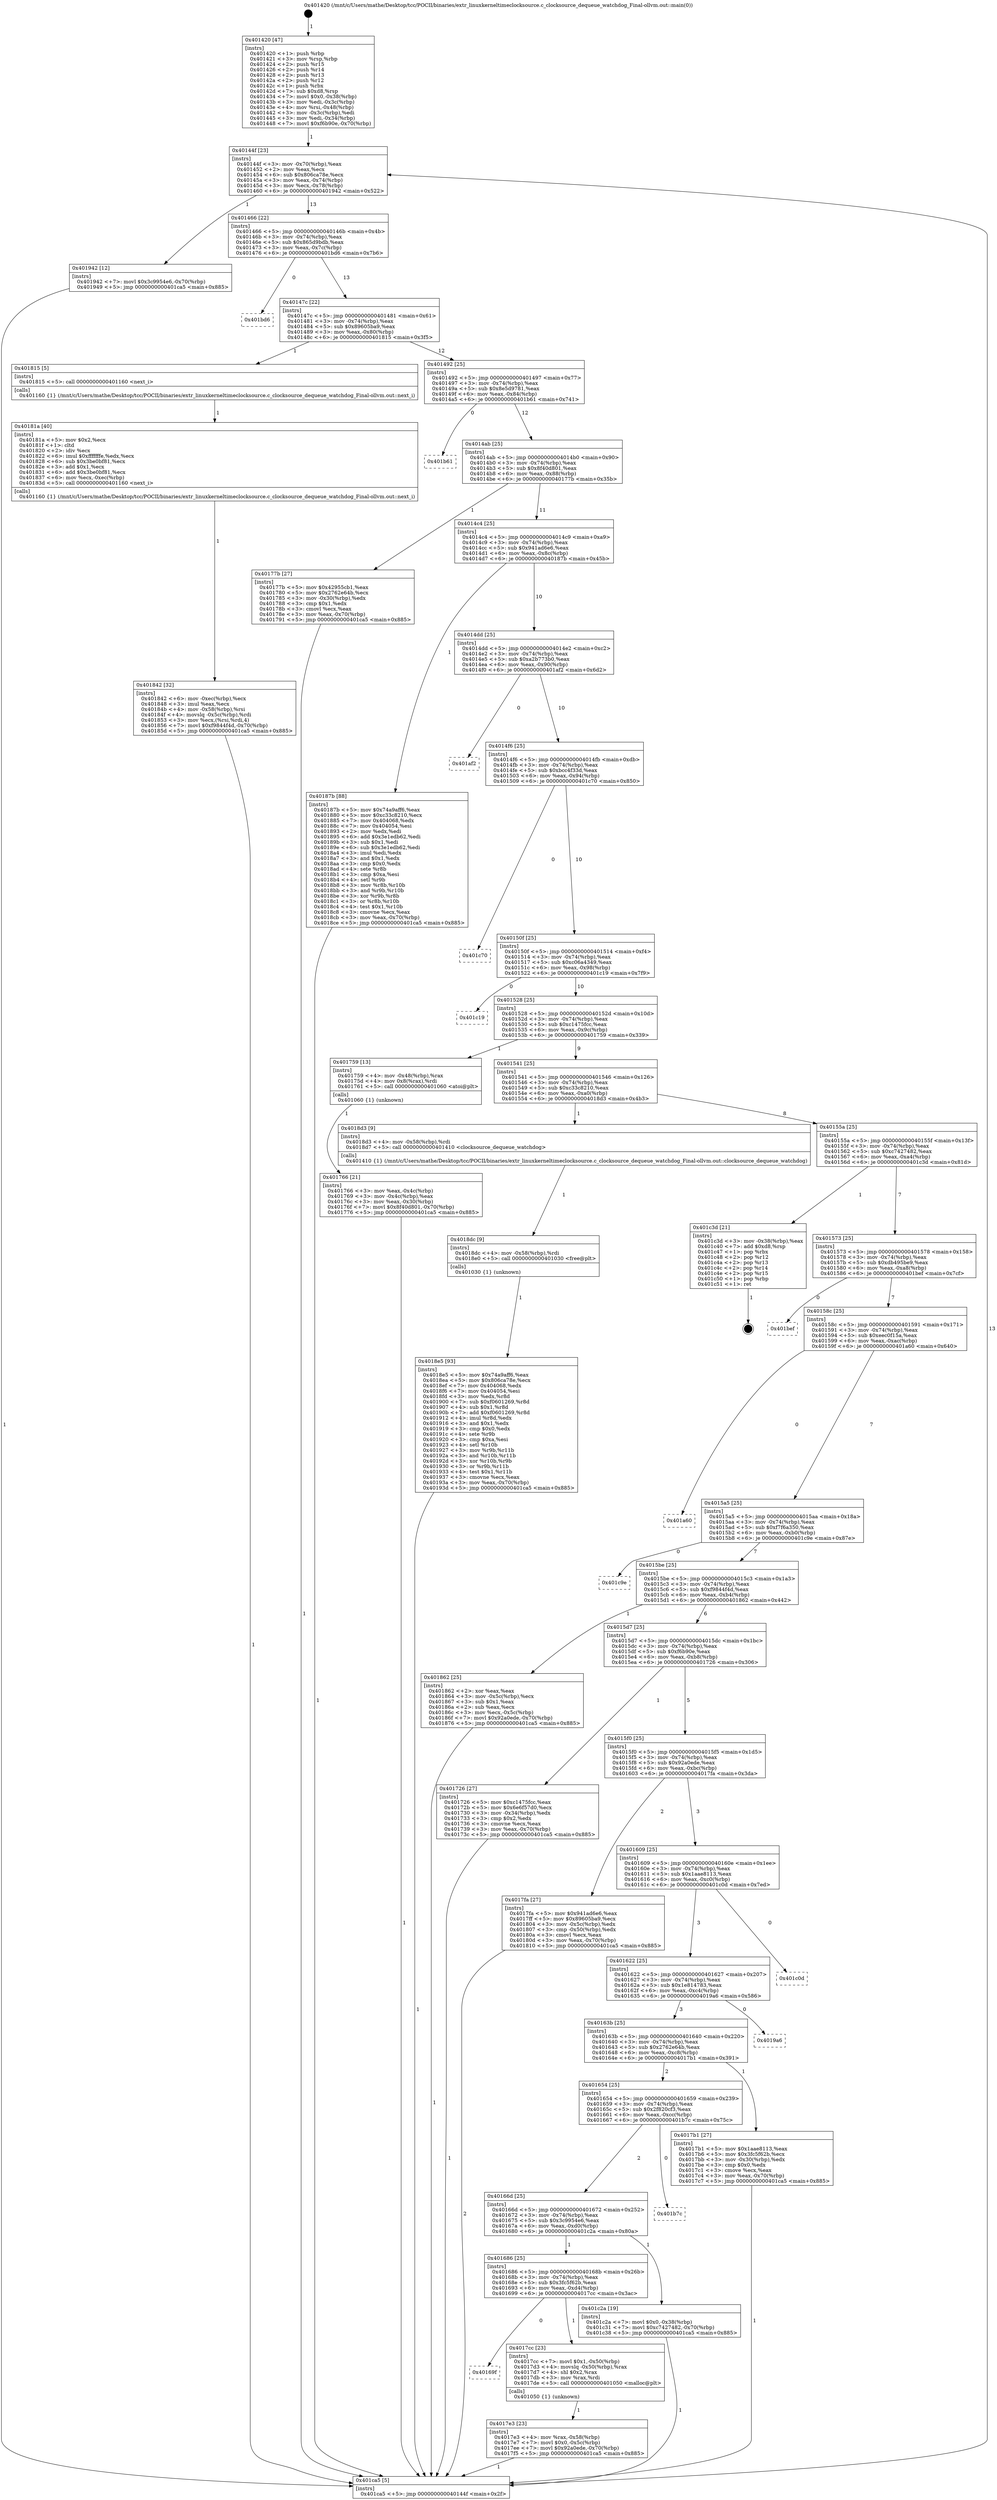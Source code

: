 digraph "0x401420" {
  label = "0x401420 (/mnt/c/Users/mathe/Desktop/tcc/POCII/binaries/extr_linuxkerneltimeclocksource.c_clocksource_dequeue_watchdog_Final-ollvm.out::main(0))"
  labelloc = "t"
  node[shape=record]

  Entry [label="",width=0.3,height=0.3,shape=circle,fillcolor=black,style=filled]
  "0x40144f" [label="{
     0x40144f [23]\l
     | [instrs]\l
     &nbsp;&nbsp;0x40144f \<+3\>: mov -0x70(%rbp),%eax\l
     &nbsp;&nbsp;0x401452 \<+2\>: mov %eax,%ecx\l
     &nbsp;&nbsp;0x401454 \<+6\>: sub $0x806ca78e,%ecx\l
     &nbsp;&nbsp;0x40145a \<+3\>: mov %eax,-0x74(%rbp)\l
     &nbsp;&nbsp;0x40145d \<+3\>: mov %ecx,-0x78(%rbp)\l
     &nbsp;&nbsp;0x401460 \<+6\>: je 0000000000401942 \<main+0x522\>\l
  }"]
  "0x401942" [label="{
     0x401942 [12]\l
     | [instrs]\l
     &nbsp;&nbsp;0x401942 \<+7\>: movl $0x3c9954e6,-0x70(%rbp)\l
     &nbsp;&nbsp;0x401949 \<+5\>: jmp 0000000000401ca5 \<main+0x885\>\l
  }"]
  "0x401466" [label="{
     0x401466 [22]\l
     | [instrs]\l
     &nbsp;&nbsp;0x401466 \<+5\>: jmp 000000000040146b \<main+0x4b\>\l
     &nbsp;&nbsp;0x40146b \<+3\>: mov -0x74(%rbp),%eax\l
     &nbsp;&nbsp;0x40146e \<+5\>: sub $0x865d9bdb,%eax\l
     &nbsp;&nbsp;0x401473 \<+3\>: mov %eax,-0x7c(%rbp)\l
     &nbsp;&nbsp;0x401476 \<+6\>: je 0000000000401bd6 \<main+0x7b6\>\l
  }"]
  Exit [label="",width=0.3,height=0.3,shape=circle,fillcolor=black,style=filled,peripheries=2]
  "0x401bd6" [label="{
     0x401bd6\l
  }", style=dashed]
  "0x40147c" [label="{
     0x40147c [22]\l
     | [instrs]\l
     &nbsp;&nbsp;0x40147c \<+5\>: jmp 0000000000401481 \<main+0x61\>\l
     &nbsp;&nbsp;0x401481 \<+3\>: mov -0x74(%rbp),%eax\l
     &nbsp;&nbsp;0x401484 \<+5\>: sub $0x89605ba9,%eax\l
     &nbsp;&nbsp;0x401489 \<+3\>: mov %eax,-0x80(%rbp)\l
     &nbsp;&nbsp;0x40148c \<+6\>: je 0000000000401815 \<main+0x3f5\>\l
  }"]
  "0x4018e5" [label="{
     0x4018e5 [93]\l
     | [instrs]\l
     &nbsp;&nbsp;0x4018e5 \<+5\>: mov $0x74a9aff6,%eax\l
     &nbsp;&nbsp;0x4018ea \<+5\>: mov $0x806ca78e,%ecx\l
     &nbsp;&nbsp;0x4018ef \<+7\>: mov 0x404068,%edx\l
     &nbsp;&nbsp;0x4018f6 \<+7\>: mov 0x404054,%esi\l
     &nbsp;&nbsp;0x4018fd \<+3\>: mov %edx,%r8d\l
     &nbsp;&nbsp;0x401900 \<+7\>: sub $0xf0601269,%r8d\l
     &nbsp;&nbsp;0x401907 \<+4\>: sub $0x1,%r8d\l
     &nbsp;&nbsp;0x40190b \<+7\>: add $0xf0601269,%r8d\l
     &nbsp;&nbsp;0x401912 \<+4\>: imul %r8d,%edx\l
     &nbsp;&nbsp;0x401916 \<+3\>: and $0x1,%edx\l
     &nbsp;&nbsp;0x401919 \<+3\>: cmp $0x0,%edx\l
     &nbsp;&nbsp;0x40191c \<+4\>: sete %r9b\l
     &nbsp;&nbsp;0x401920 \<+3\>: cmp $0xa,%esi\l
     &nbsp;&nbsp;0x401923 \<+4\>: setl %r10b\l
     &nbsp;&nbsp;0x401927 \<+3\>: mov %r9b,%r11b\l
     &nbsp;&nbsp;0x40192a \<+3\>: and %r10b,%r11b\l
     &nbsp;&nbsp;0x40192d \<+3\>: xor %r10b,%r9b\l
     &nbsp;&nbsp;0x401930 \<+3\>: or %r9b,%r11b\l
     &nbsp;&nbsp;0x401933 \<+4\>: test $0x1,%r11b\l
     &nbsp;&nbsp;0x401937 \<+3\>: cmovne %ecx,%eax\l
     &nbsp;&nbsp;0x40193a \<+3\>: mov %eax,-0x70(%rbp)\l
     &nbsp;&nbsp;0x40193d \<+5\>: jmp 0000000000401ca5 \<main+0x885\>\l
  }"]
  "0x401815" [label="{
     0x401815 [5]\l
     | [instrs]\l
     &nbsp;&nbsp;0x401815 \<+5\>: call 0000000000401160 \<next_i\>\l
     | [calls]\l
     &nbsp;&nbsp;0x401160 \{1\} (/mnt/c/Users/mathe/Desktop/tcc/POCII/binaries/extr_linuxkerneltimeclocksource.c_clocksource_dequeue_watchdog_Final-ollvm.out::next_i)\l
  }"]
  "0x401492" [label="{
     0x401492 [25]\l
     | [instrs]\l
     &nbsp;&nbsp;0x401492 \<+5\>: jmp 0000000000401497 \<main+0x77\>\l
     &nbsp;&nbsp;0x401497 \<+3\>: mov -0x74(%rbp),%eax\l
     &nbsp;&nbsp;0x40149a \<+5\>: sub $0x8e5d9781,%eax\l
     &nbsp;&nbsp;0x40149f \<+6\>: mov %eax,-0x84(%rbp)\l
     &nbsp;&nbsp;0x4014a5 \<+6\>: je 0000000000401b61 \<main+0x741\>\l
  }"]
  "0x4018dc" [label="{
     0x4018dc [9]\l
     | [instrs]\l
     &nbsp;&nbsp;0x4018dc \<+4\>: mov -0x58(%rbp),%rdi\l
     &nbsp;&nbsp;0x4018e0 \<+5\>: call 0000000000401030 \<free@plt\>\l
     | [calls]\l
     &nbsp;&nbsp;0x401030 \{1\} (unknown)\l
  }"]
  "0x401b61" [label="{
     0x401b61\l
  }", style=dashed]
  "0x4014ab" [label="{
     0x4014ab [25]\l
     | [instrs]\l
     &nbsp;&nbsp;0x4014ab \<+5\>: jmp 00000000004014b0 \<main+0x90\>\l
     &nbsp;&nbsp;0x4014b0 \<+3\>: mov -0x74(%rbp),%eax\l
     &nbsp;&nbsp;0x4014b3 \<+5\>: sub $0x8f40d801,%eax\l
     &nbsp;&nbsp;0x4014b8 \<+6\>: mov %eax,-0x88(%rbp)\l
     &nbsp;&nbsp;0x4014be \<+6\>: je 000000000040177b \<main+0x35b\>\l
  }"]
  "0x401842" [label="{
     0x401842 [32]\l
     | [instrs]\l
     &nbsp;&nbsp;0x401842 \<+6\>: mov -0xec(%rbp),%ecx\l
     &nbsp;&nbsp;0x401848 \<+3\>: imul %eax,%ecx\l
     &nbsp;&nbsp;0x40184b \<+4\>: mov -0x58(%rbp),%rsi\l
     &nbsp;&nbsp;0x40184f \<+4\>: movslq -0x5c(%rbp),%rdi\l
     &nbsp;&nbsp;0x401853 \<+3\>: mov %ecx,(%rsi,%rdi,4)\l
     &nbsp;&nbsp;0x401856 \<+7\>: movl $0xf9844f4d,-0x70(%rbp)\l
     &nbsp;&nbsp;0x40185d \<+5\>: jmp 0000000000401ca5 \<main+0x885\>\l
  }"]
  "0x40177b" [label="{
     0x40177b [27]\l
     | [instrs]\l
     &nbsp;&nbsp;0x40177b \<+5\>: mov $0x42955cb1,%eax\l
     &nbsp;&nbsp;0x401780 \<+5\>: mov $0x2762e64b,%ecx\l
     &nbsp;&nbsp;0x401785 \<+3\>: mov -0x30(%rbp),%edx\l
     &nbsp;&nbsp;0x401788 \<+3\>: cmp $0x1,%edx\l
     &nbsp;&nbsp;0x40178b \<+3\>: cmovl %ecx,%eax\l
     &nbsp;&nbsp;0x40178e \<+3\>: mov %eax,-0x70(%rbp)\l
     &nbsp;&nbsp;0x401791 \<+5\>: jmp 0000000000401ca5 \<main+0x885\>\l
  }"]
  "0x4014c4" [label="{
     0x4014c4 [25]\l
     | [instrs]\l
     &nbsp;&nbsp;0x4014c4 \<+5\>: jmp 00000000004014c9 \<main+0xa9\>\l
     &nbsp;&nbsp;0x4014c9 \<+3\>: mov -0x74(%rbp),%eax\l
     &nbsp;&nbsp;0x4014cc \<+5\>: sub $0x941ad6e6,%eax\l
     &nbsp;&nbsp;0x4014d1 \<+6\>: mov %eax,-0x8c(%rbp)\l
     &nbsp;&nbsp;0x4014d7 \<+6\>: je 000000000040187b \<main+0x45b\>\l
  }"]
  "0x40181a" [label="{
     0x40181a [40]\l
     | [instrs]\l
     &nbsp;&nbsp;0x40181a \<+5\>: mov $0x2,%ecx\l
     &nbsp;&nbsp;0x40181f \<+1\>: cltd\l
     &nbsp;&nbsp;0x401820 \<+2\>: idiv %ecx\l
     &nbsp;&nbsp;0x401822 \<+6\>: imul $0xfffffffe,%edx,%ecx\l
     &nbsp;&nbsp;0x401828 \<+6\>: sub $0x3be0bf81,%ecx\l
     &nbsp;&nbsp;0x40182e \<+3\>: add $0x1,%ecx\l
     &nbsp;&nbsp;0x401831 \<+6\>: add $0x3be0bf81,%ecx\l
     &nbsp;&nbsp;0x401837 \<+6\>: mov %ecx,-0xec(%rbp)\l
     &nbsp;&nbsp;0x40183d \<+5\>: call 0000000000401160 \<next_i\>\l
     | [calls]\l
     &nbsp;&nbsp;0x401160 \{1\} (/mnt/c/Users/mathe/Desktop/tcc/POCII/binaries/extr_linuxkerneltimeclocksource.c_clocksource_dequeue_watchdog_Final-ollvm.out::next_i)\l
  }"]
  "0x40187b" [label="{
     0x40187b [88]\l
     | [instrs]\l
     &nbsp;&nbsp;0x40187b \<+5\>: mov $0x74a9aff6,%eax\l
     &nbsp;&nbsp;0x401880 \<+5\>: mov $0xc33c8210,%ecx\l
     &nbsp;&nbsp;0x401885 \<+7\>: mov 0x404068,%edx\l
     &nbsp;&nbsp;0x40188c \<+7\>: mov 0x404054,%esi\l
     &nbsp;&nbsp;0x401893 \<+2\>: mov %edx,%edi\l
     &nbsp;&nbsp;0x401895 \<+6\>: add $0x3e1edb62,%edi\l
     &nbsp;&nbsp;0x40189b \<+3\>: sub $0x1,%edi\l
     &nbsp;&nbsp;0x40189e \<+6\>: sub $0x3e1edb62,%edi\l
     &nbsp;&nbsp;0x4018a4 \<+3\>: imul %edi,%edx\l
     &nbsp;&nbsp;0x4018a7 \<+3\>: and $0x1,%edx\l
     &nbsp;&nbsp;0x4018aa \<+3\>: cmp $0x0,%edx\l
     &nbsp;&nbsp;0x4018ad \<+4\>: sete %r8b\l
     &nbsp;&nbsp;0x4018b1 \<+3\>: cmp $0xa,%esi\l
     &nbsp;&nbsp;0x4018b4 \<+4\>: setl %r9b\l
     &nbsp;&nbsp;0x4018b8 \<+3\>: mov %r8b,%r10b\l
     &nbsp;&nbsp;0x4018bb \<+3\>: and %r9b,%r10b\l
     &nbsp;&nbsp;0x4018be \<+3\>: xor %r9b,%r8b\l
     &nbsp;&nbsp;0x4018c1 \<+3\>: or %r8b,%r10b\l
     &nbsp;&nbsp;0x4018c4 \<+4\>: test $0x1,%r10b\l
     &nbsp;&nbsp;0x4018c8 \<+3\>: cmovne %ecx,%eax\l
     &nbsp;&nbsp;0x4018cb \<+3\>: mov %eax,-0x70(%rbp)\l
     &nbsp;&nbsp;0x4018ce \<+5\>: jmp 0000000000401ca5 \<main+0x885\>\l
  }"]
  "0x4014dd" [label="{
     0x4014dd [25]\l
     | [instrs]\l
     &nbsp;&nbsp;0x4014dd \<+5\>: jmp 00000000004014e2 \<main+0xc2\>\l
     &nbsp;&nbsp;0x4014e2 \<+3\>: mov -0x74(%rbp),%eax\l
     &nbsp;&nbsp;0x4014e5 \<+5\>: sub $0xa2b773b0,%eax\l
     &nbsp;&nbsp;0x4014ea \<+6\>: mov %eax,-0x90(%rbp)\l
     &nbsp;&nbsp;0x4014f0 \<+6\>: je 0000000000401af2 \<main+0x6d2\>\l
  }"]
  "0x4017e3" [label="{
     0x4017e3 [23]\l
     | [instrs]\l
     &nbsp;&nbsp;0x4017e3 \<+4\>: mov %rax,-0x58(%rbp)\l
     &nbsp;&nbsp;0x4017e7 \<+7\>: movl $0x0,-0x5c(%rbp)\l
     &nbsp;&nbsp;0x4017ee \<+7\>: movl $0x92a0ede,-0x70(%rbp)\l
     &nbsp;&nbsp;0x4017f5 \<+5\>: jmp 0000000000401ca5 \<main+0x885\>\l
  }"]
  "0x401af2" [label="{
     0x401af2\l
  }", style=dashed]
  "0x4014f6" [label="{
     0x4014f6 [25]\l
     | [instrs]\l
     &nbsp;&nbsp;0x4014f6 \<+5\>: jmp 00000000004014fb \<main+0xdb\>\l
     &nbsp;&nbsp;0x4014fb \<+3\>: mov -0x74(%rbp),%eax\l
     &nbsp;&nbsp;0x4014fe \<+5\>: sub $0xbcc4f33d,%eax\l
     &nbsp;&nbsp;0x401503 \<+6\>: mov %eax,-0x94(%rbp)\l
     &nbsp;&nbsp;0x401509 \<+6\>: je 0000000000401c70 \<main+0x850\>\l
  }"]
  "0x40169f" [label="{
     0x40169f\l
  }", style=dashed]
  "0x401c70" [label="{
     0x401c70\l
  }", style=dashed]
  "0x40150f" [label="{
     0x40150f [25]\l
     | [instrs]\l
     &nbsp;&nbsp;0x40150f \<+5\>: jmp 0000000000401514 \<main+0xf4\>\l
     &nbsp;&nbsp;0x401514 \<+3\>: mov -0x74(%rbp),%eax\l
     &nbsp;&nbsp;0x401517 \<+5\>: sub $0xc06a4349,%eax\l
     &nbsp;&nbsp;0x40151c \<+6\>: mov %eax,-0x98(%rbp)\l
     &nbsp;&nbsp;0x401522 \<+6\>: je 0000000000401c19 \<main+0x7f9\>\l
  }"]
  "0x4017cc" [label="{
     0x4017cc [23]\l
     | [instrs]\l
     &nbsp;&nbsp;0x4017cc \<+7\>: movl $0x1,-0x50(%rbp)\l
     &nbsp;&nbsp;0x4017d3 \<+4\>: movslq -0x50(%rbp),%rax\l
     &nbsp;&nbsp;0x4017d7 \<+4\>: shl $0x2,%rax\l
     &nbsp;&nbsp;0x4017db \<+3\>: mov %rax,%rdi\l
     &nbsp;&nbsp;0x4017de \<+5\>: call 0000000000401050 \<malloc@plt\>\l
     | [calls]\l
     &nbsp;&nbsp;0x401050 \{1\} (unknown)\l
  }"]
  "0x401c19" [label="{
     0x401c19\l
  }", style=dashed]
  "0x401528" [label="{
     0x401528 [25]\l
     | [instrs]\l
     &nbsp;&nbsp;0x401528 \<+5\>: jmp 000000000040152d \<main+0x10d\>\l
     &nbsp;&nbsp;0x40152d \<+3\>: mov -0x74(%rbp),%eax\l
     &nbsp;&nbsp;0x401530 \<+5\>: sub $0xc1475fcc,%eax\l
     &nbsp;&nbsp;0x401535 \<+6\>: mov %eax,-0x9c(%rbp)\l
     &nbsp;&nbsp;0x40153b \<+6\>: je 0000000000401759 \<main+0x339\>\l
  }"]
  "0x401686" [label="{
     0x401686 [25]\l
     | [instrs]\l
     &nbsp;&nbsp;0x401686 \<+5\>: jmp 000000000040168b \<main+0x26b\>\l
     &nbsp;&nbsp;0x40168b \<+3\>: mov -0x74(%rbp),%eax\l
     &nbsp;&nbsp;0x40168e \<+5\>: sub $0x3fc5f62b,%eax\l
     &nbsp;&nbsp;0x401693 \<+6\>: mov %eax,-0xd4(%rbp)\l
     &nbsp;&nbsp;0x401699 \<+6\>: je 00000000004017cc \<main+0x3ac\>\l
  }"]
  "0x401759" [label="{
     0x401759 [13]\l
     | [instrs]\l
     &nbsp;&nbsp;0x401759 \<+4\>: mov -0x48(%rbp),%rax\l
     &nbsp;&nbsp;0x40175d \<+4\>: mov 0x8(%rax),%rdi\l
     &nbsp;&nbsp;0x401761 \<+5\>: call 0000000000401060 \<atoi@plt\>\l
     | [calls]\l
     &nbsp;&nbsp;0x401060 \{1\} (unknown)\l
  }"]
  "0x401541" [label="{
     0x401541 [25]\l
     | [instrs]\l
     &nbsp;&nbsp;0x401541 \<+5\>: jmp 0000000000401546 \<main+0x126\>\l
     &nbsp;&nbsp;0x401546 \<+3\>: mov -0x74(%rbp),%eax\l
     &nbsp;&nbsp;0x401549 \<+5\>: sub $0xc33c8210,%eax\l
     &nbsp;&nbsp;0x40154e \<+6\>: mov %eax,-0xa0(%rbp)\l
     &nbsp;&nbsp;0x401554 \<+6\>: je 00000000004018d3 \<main+0x4b3\>\l
  }"]
  "0x401c2a" [label="{
     0x401c2a [19]\l
     | [instrs]\l
     &nbsp;&nbsp;0x401c2a \<+7\>: movl $0x0,-0x38(%rbp)\l
     &nbsp;&nbsp;0x401c31 \<+7\>: movl $0xc7427482,-0x70(%rbp)\l
     &nbsp;&nbsp;0x401c38 \<+5\>: jmp 0000000000401ca5 \<main+0x885\>\l
  }"]
  "0x4018d3" [label="{
     0x4018d3 [9]\l
     | [instrs]\l
     &nbsp;&nbsp;0x4018d3 \<+4\>: mov -0x58(%rbp),%rdi\l
     &nbsp;&nbsp;0x4018d7 \<+5\>: call 0000000000401410 \<clocksource_dequeue_watchdog\>\l
     | [calls]\l
     &nbsp;&nbsp;0x401410 \{1\} (/mnt/c/Users/mathe/Desktop/tcc/POCII/binaries/extr_linuxkerneltimeclocksource.c_clocksource_dequeue_watchdog_Final-ollvm.out::clocksource_dequeue_watchdog)\l
  }"]
  "0x40155a" [label="{
     0x40155a [25]\l
     | [instrs]\l
     &nbsp;&nbsp;0x40155a \<+5\>: jmp 000000000040155f \<main+0x13f\>\l
     &nbsp;&nbsp;0x40155f \<+3\>: mov -0x74(%rbp),%eax\l
     &nbsp;&nbsp;0x401562 \<+5\>: sub $0xc7427482,%eax\l
     &nbsp;&nbsp;0x401567 \<+6\>: mov %eax,-0xa4(%rbp)\l
     &nbsp;&nbsp;0x40156d \<+6\>: je 0000000000401c3d \<main+0x81d\>\l
  }"]
  "0x40166d" [label="{
     0x40166d [25]\l
     | [instrs]\l
     &nbsp;&nbsp;0x40166d \<+5\>: jmp 0000000000401672 \<main+0x252\>\l
     &nbsp;&nbsp;0x401672 \<+3\>: mov -0x74(%rbp),%eax\l
     &nbsp;&nbsp;0x401675 \<+5\>: sub $0x3c9954e6,%eax\l
     &nbsp;&nbsp;0x40167a \<+6\>: mov %eax,-0xd0(%rbp)\l
     &nbsp;&nbsp;0x401680 \<+6\>: je 0000000000401c2a \<main+0x80a\>\l
  }"]
  "0x401c3d" [label="{
     0x401c3d [21]\l
     | [instrs]\l
     &nbsp;&nbsp;0x401c3d \<+3\>: mov -0x38(%rbp),%eax\l
     &nbsp;&nbsp;0x401c40 \<+7\>: add $0xd8,%rsp\l
     &nbsp;&nbsp;0x401c47 \<+1\>: pop %rbx\l
     &nbsp;&nbsp;0x401c48 \<+2\>: pop %r12\l
     &nbsp;&nbsp;0x401c4a \<+2\>: pop %r13\l
     &nbsp;&nbsp;0x401c4c \<+2\>: pop %r14\l
     &nbsp;&nbsp;0x401c4e \<+2\>: pop %r15\l
     &nbsp;&nbsp;0x401c50 \<+1\>: pop %rbp\l
     &nbsp;&nbsp;0x401c51 \<+1\>: ret\l
  }"]
  "0x401573" [label="{
     0x401573 [25]\l
     | [instrs]\l
     &nbsp;&nbsp;0x401573 \<+5\>: jmp 0000000000401578 \<main+0x158\>\l
     &nbsp;&nbsp;0x401578 \<+3\>: mov -0x74(%rbp),%eax\l
     &nbsp;&nbsp;0x40157b \<+5\>: sub $0xdb495be9,%eax\l
     &nbsp;&nbsp;0x401580 \<+6\>: mov %eax,-0xa8(%rbp)\l
     &nbsp;&nbsp;0x401586 \<+6\>: je 0000000000401bef \<main+0x7cf\>\l
  }"]
  "0x401b7c" [label="{
     0x401b7c\l
  }", style=dashed]
  "0x401bef" [label="{
     0x401bef\l
  }", style=dashed]
  "0x40158c" [label="{
     0x40158c [25]\l
     | [instrs]\l
     &nbsp;&nbsp;0x40158c \<+5\>: jmp 0000000000401591 \<main+0x171\>\l
     &nbsp;&nbsp;0x401591 \<+3\>: mov -0x74(%rbp),%eax\l
     &nbsp;&nbsp;0x401594 \<+5\>: sub $0xeec0f15a,%eax\l
     &nbsp;&nbsp;0x401599 \<+6\>: mov %eax,-0xac(%rbp)\l
     &nbsp;&nbsp;0x40159f \<+6\>: je 0000000000401a60 \<main+0x640\>\l
  }"]
  "0x401654" [label="{
     0x401654 [25]\l
     | [instrs]\l
     &nbsp;&nbsp;0x401654 \<+5\>: jmp 0000000000401659 \<main+0x239\>\l
     &nbsp;&nbsp;0x401659 \<+3\>: mov -0x74(%rbp),%eax\l
     &nbsp;&nbsp;0x40165c \<+5\>: sub $0x2f820cf3,%eax\l
     &nbsp;&nbsp;0x401661 \<+6\>: mov %eax,-0xcc(%rbp)\l
     &nbsp;&nbsp;0x401667 \<+6\>: je 0000000000401b7c \<main+0x75c\>\l
  }"]
  "0x401a60" [label="{
     0x401a60\l
  }", style=dashed]
  "0x4015a5" [label="{
     0x4015a5 [25]\l
     | [instrs]\l
     &nbsp;&nbsp;0x4015a5 \<+5\>: jmp 00000000004015aa \<main+0x18a\>\l
     &nbsp;&nbsp;0x4015aa \<+3\>: mov -0x74(%rbp),%eax\l
     &nbsp;&nbsp;0x4015ad \<+5\>: sub $0xf7f6a350,%eax\l
     &nbsp;&nbsp;0x4015b2 \<+6\>: mov %eax,-0xb0(%rbp)\l
     &nbsp;&nbsp;0x4015b8 \<+6\>: je 0000000000401c9e \<main+0x87e\>\l
  }"]
  "0x4017b1" [label="{
     0x4017b1 [27]\l
     | [instrs]\l
     &nbsp;&nbsp;0x4017b1 \<+5\>: mov $0x1aae8113,%eax\l
     &nbsp;&nbsp;0x4017b6 \<+5\>: mov $0x3fc5f62b,%ecx\l
     &nbsp;&nbsp;0x4017bb \<+3\>: mov -0x30(%rbp),%edx\l
     &nbsp;&nbsp;0x4017be \<+3\>: cmp $0x0,%edx\l
     &nbsp;&nbsp;0x4017c1 \<+3\>: cmove %ecx,%eax\l
     &nbsp;&nbsp;0x4017c4 \<+3\>: mov %eax,-0x70(%rbp)\l
     &nbsp;&nbsp;0x4017c7 \<+5\>: jmp 0000000000401ca5 \<main+0x885\>\l
  }"]
  "0x401c9e" [label="{
     0x401c9e\l
  }", style=dashed]
  "0x4015be" [label="{
     0x4015be [25]\l
     | [instrs]\l
     &nbsp;&nbsp;0x4015be \<+5\>: jmp 00000000004015c3 \<main+0x1a3\>\l
     &nbsp;&nbsp;0x4015c3 \<+3\>: mov -0x74(%rbp),%eax\l
     &nbsp;&nbsp;0x4015c6 \<+5\>: sub $0xf9844f4d,%eax\l
     &nbsp;&nbsp;0x4015cb \<+6\>: mov %eax,-0xb4(%rbp)\l
     &nbsp;&nbsp;0x4015d1 \<+6\>: je 0000000000401862 \<main+0x442\>\l
  }"]
  "0x40163b" [label="{
     0x40163b [25]\l
     | [instrs]\l
     &nbsp;&nbsp;0x40163b \<+5\>: jmp 0000000000401640 \<main+0x220\>\l
     &nbsp;&nbsp;0x401640 \<+3\>: mov -0x74(%rbp),%eax\l
     &nbsp;&nbsp;0x401643 \<+5\>: sub $0x2762e64b,%eax\l
     &nbsp;&nbsp;0x401648 \<+6\>: mov %eax,-0xc8(%rbp)\l
     &nbsp;&nbsp;0x40164e \<+6\>: je 00000000004017b1 \<main+0x391\>\l
  }"]
  "0x401862" [label="{
     0x401862 [25]\l
     | [instrs]\l
     &nbsp;&nbsp;0x401862 \<+2\>: xor %eax,%eax\l
     &nbsp;&nbsp;0x401864 \<+3\>: mov -0x5c(%rbp),%ecx\l
     &nbsp;&nbsp;0x401867 \<+3\>: sub $0x1,%eax\l
     &nbsp;&nbsp;0x40186a \<+2\>: sub %eax,%ecx\l
     &nbsp;&nbsp;0x40186c \<+3\>: mov %ecx,-0x5c(%rbp)\l
     &nbsp;&nbsp;0x40186f \<+7\>: movl $0x92a0ede,-0x70(%rbp)\l
     &nbsp;&nbsp;0x401876 \<+5\>: jmp 0000000000401ca5 \<main+0x885\>\l
  }"]
  "0x4015d7" [label="{
     0x4015d7 [25]\l
     | [instrs]\l
     &nbsp;&nbsp;0x4015d7 \<+5\>: jmp 00000000004015dc \<main+0x1bc\>\l
     &nbsp;&nbsp;0x4015dc \<+3\>: mov -0x74(%rbp),%eax\l
     &nbsp;&nbsp;0x4015df \<+5\>: sub $0xf6b90e,%eax\l
     &nbsp;&nbsp;0x4015e4 \<+6\>: mov %eax,-0xb8(%rbp)\l
     &nbsp;&nbsp;0x4015ea \<+6\>: je 0000000000401726 \<main+0x306\>\l
  }"]
  "0x4019a6" [label="{
     0x4019a6\l
  }", style=dashed]
  "0x401726" [label="{
     0x401726 [27]\l
     | [instrs]\l
     &nbsp;&nbsp;0x401726 \<+5\>: mov $0xc1475fcc,%eax\l
     &nbsp;&nbsp;0x40172b \<+5\>: mov $0x6e6f57d0,%ecx\l
     &nbsp;&nbsp;0x401730 \<+3\>: mov -0x34(%rbp),%edx\l
     &nbsp;&nbsp;0x401733 \<+3\>: cmp $0x2,%edx\l
     &nbsp;&nbsp;0x401736 \<+3\>: cmovne %ecx,%eax\l
     &nbsp;&nbsp;0x401739 \<+3\>: mov %eax,-0x70(%rbp)\l
     &nbsp;&nbsp;0x40173c \<+5\>: jmp 0000000000401ca5 \<main+0x885\>\l
  }"]
  "0x4015f0" [label="{
     0x4015f0 [25]\l
     | [instrs]\l
     &nbsp;&nbsp;0x4015f0 \<+5\>: jmp 00000000004015f5 \<main+0x1d5\>\l
     &nbsp;&nbsp;0x4015f5 \<+3\>: mov -0x74(%rbp),%eax\l
     &nbsp;&nbsp;0x4015f8 \<+5\>: sub $0x92a0ede,%eax\l
     &nbsp;&nbsp;0x4015fd \<+6\>: mov %eax,-0xbc(%rbp)\l
     &nbsp;&nbsp;0x401603 \<+6\>: je 00000000004017fa \<main+0x3da\>\l
  }"]
  "0x401ca5" [label="{
     0x401ca5 [5]\l
     | [instrs]\l
     &nbsp;&nbsp;0x401ca5 \<+5\>: jmp 000000000040144f \<main+0x2f\>\l
  }"]
  "0x401420" [label="{
     0x401420 [47]\l
     | [instrs]\l
     &nbsp;&nbsp;0x401420 \<+1\>: push %rbp\l
     &nbsp;&nbsp;0x401421 \<+3\>: mov %rsp,%rbp\l
     &nbsp;&nbsp;0x401424 \<+2\>: push %r15\l
     &nbsp;&nbsp;0x401426 \<+2\>: push %r14\l
     &nbsp;&nbsp;0x401428 \<+2\>: push %r13\l
     &nbsp;&nbsp;0x40142a \<+2\>: push %r12\l
     &nbsp;&nbsp;0x40142c \<+1\>: push %rbx\l
     &nbsp;&nbsp;0x40142d \<+7\>: sub $0xd8,%rsp\l
     &nbsp;&nbsp;0x401434 \<+7\>: movl $0x0,-0x38(%rbp)\l
     &nbsp;&nbsp;0x40143b \<+3\>: mov %edi,-0x3c(%rbp)\l
     &nbsp;&nbsp;0x40143e \<+4\>: mov %rsi,-0x48(%rbp)\l
     &nbsp;&nbsp;0x401442 \<+3\>: mov -0x3c(%rbp),%edi\l
     &nbsp;&nbsp;0x401445 \<+3\>: mov %edi,-0x34(%rbp)\l
     &nbsp;&nbsp;0x401448 \<+7\>: movl $0xf6b90e,-0x70(%rbp)\l
  }"]
  "0x401766" [label="{
     0x401766 [21]\l
     | [instrs]\l
     &nbsp;&nbsp;0x401766 \<+3\>: mov %eax,-0x4c(%rbp)\l
     &nbsp;&nbsp;0x401769 \<+3\>: mov -0x4c(%rbp),%eax\l
     &nbsp;&nbsp;0x40176c \<+3\>: mov %eax,-0x30(%rbp)\l
     &nbsp;&nbsp;0x40176f \<+7\>: movl $0x8f40d801,-0x70(%rbp)\l
     &nbsp;&nbsp;0x401776 \<+5\>: jmp 0000000000401ca5 \<main+0x885\>\l
  }"]
  "0x401622" [label="{
     0x401622 [25]\l
     | [instrs]\l
     &nbsp;&nbsp;0x401622 \<+5\>: jmp 0000000000401627 \<main+0x207\>\l
     &nbsp;&nbsp;0x401627 \<+3\>: mov -0x74(%rbp),%eax\l
     &nbsp;&nbsp;0x40162a \<+5\>: sub $0x1e814783,%eax\l
     &nbsp;&nbsp;0x40162f \<+6\>: mov %eax,-0xc4(%rbp)\l
     &nbsp;&nbsp;0x401635 \<+6\>: je 00000000004019a6 \<main+0x586\>\l
  }"]
  "0x4017fa" [label="{
     0x4017fa [27]\l
     | [instrs]\l
     &nbsp;&nbsp;0x4017fa \<+5\>: mov $0x941ad6e6,%eax\l
     &nbsp;&nbsp;0x4017ff \<+5\>: mov $0x89605ba9,%ecx\l
     &nbsp;&nbsp;0x401804 \<+3\>: mov -0x5c(%rbp),%edx\l
     &nbsp;&nbsp;0x401807 \<+3\>: cmp -0x50(%rbp),%edx\l
     &nbsp;&nbsp;0x40180a \<+3\>: cmovl %ecx,%eax\l
     &nbsp;&nbsp;0x40180d \<+3\>: mov %eax,-0x70(%rbp)\l
     &nbsp;&nbsp;0x401810 \<+5\>: jmp 0000000000401ca5 \<main+0x885\>\l
  }"]
  "0x401609" [label="{
     0x401609 [25]\l
     | [instrs]\l
     &nbsp;&nbsp;0x401609 \<+5\>: jmp 000000000040160e \<main+0x1ee\>\l
     &nbsp;&nbsp;0x40160e \<+3\>: mov -0x74(%rbp),%eax\l
     &nbsp;&nbsp;0x401611 \<+5\>: sub $0x1aae8113,%eax\l
     &nbsp;&nbsp;0x401616 \<+6\>: mov %eax,-0xc0(%rbp)\l
     &nbsp;&nbsp;0x40161c \<+6\>: je 0000000000401c0d \<main+0x7ed\>\l
  }"]
  "0x401c0d" [label="{
     0x401c0d\l
  }", style=dashed]
  Entry -> "0x401420" [label=" 1"]
  "0x40144f" -> "0x401942" [label=" 1"]
  "0x40144f" -> "0x401466" [label=" 13"]
  "0x401c3d" -> Exit [label=" 1"]
  "0x401466" -> "0x401bd6" [label=" 0"]
  "0x401466" -> "0x40147c" [label=" 13"]
  "0x401c2a" -> "0x401ca5" [label=" 1"]
  "0x40147c" -> "0x401815" [label=" 1"]
  "0x40147c" -> "0x401492" [label=" 12"]
  "0x401942" -> "0x401ca5" [label=" 1"]
  "0x401492" -> "0x401b61" [label=" 0"]
  "0x401492" -> "0x4014ab" [label=" 12"]
  "0x4018e5" -> "0x401ca5" [label=" 1"]
  "0x4014ab" -> "0x40177b" [label=" 1"]
  "0x4014ab" -> "0x4014c4" [label=" 11"]
  "0x4018dc" -> "0x4018e5" [label=" 1"]
  "0x4014c4" -> "0x40187b" [label=" 1"]
  "0x4014c4" -> "0x4014dd" [label=" 10"]
  "0x4018d3" -> "0x4018dc" [label=" 1"]
  "0x4014dd" -> "0x401af2" [label=" 0"]
  "0x4014dd" -> "0x4014f6" [label=" 10"]
  "0x40187b" -> "0x401ca5" [label=" 1"]
  "0x4014f6" -> "0x401c70" [label=" 0"]
  "0x4014f6" -> "0x40150f" [label=" 10"]
  "0x401862" -> "0x401ca5" [label=" 1"]
  "0x40150f" -> "0x401c19" [label=" 0"]
  "0x40150f" -> "0x401528" [label=" 10"]
  "0x401842" -> "0x401ca5" [label=" 1"]
  "0x401528" -> "0x401759" [label=" 1"]
  "0x401528" -> "0x401541" [label=" 9"]
  "0x401815" -> "0x40181a" [label=" 1"]
  "0x401541" -> "0x4018d3" [label=" 1"]
  "0x401541" -> "0x40155a" [label=" 8"]
  "0x4017fa" -> "0x401ca5" [label=" 2"]
  "0x40155a" -> "0x401c3d" [label=" 1"]
  "0x40155a" -> "0x401573" [label=" 7"]
  "0x4017cc" -> "0x4017e3" [label=" 1"]
  "0x401573" -> "0x401bef" [label=" 0"]
  "0x401573" -> "0x40158c" [label=" 7"]
  "0x401686" -> "0x40169f" [label=" 0"]
  "0x40158c" -> "0x401a60" [label=" 0"]
  "0x40158c" -> "0x4015a5" [label=" 7"]
  "0x40181a" -> "0x401842" [label=" 1"]
  "0x4015a5" -> "0x401c9e" [label=" 0"]
  "0x4015a5" -> "0x4015be" [label=" 7"]
  "0x40166d" -> "0x401686" [label=" 1"]
  "0x4015be" -> "0x401862" [label=" 1"]
  "0x4015be" -> "0x4015d7" [label=" 6"]
  "0x4017e3" -> "0x401ca5" [label=" 1"]
  "0x4015d7" -> "0x401726" [label=" 1"]
  "0x4015d7" -> "0x4015f0" [label=" 5"]
  "0x401726" -> "0x401ca5" [label=" 1"]
  "0x401420" -> "0x40144f" [label=" 1"]
  "0x401ca5" -> "0x40144f" [label=" 13"]
  "0x401759" -> "0x401766" [label=" 1"]
  "0x401766" -> "0x401ca5" [label=" 1"]
  "0x40177b" -> "0x401ca5" [label=" 1"]
  "0x401654" -> "0x40166d" [label=" 2"]
  "0x4015f0" -> "0x4017fa" [label=" 2"]
  "0x4015f0" -> "0x401609" [label=" 3"]
  "0x401686" -> "0x4017cc" [label=" 1"]
  "0x401609" -> "0x401c0d" [label=" 0"]
  "0x401609" -> "0x401622" [label=" 3"]
  "0x401654" -> "0x401b7c" [label=" 0"]
  "0x401622" -> "0x4019a6" [label=" 0"]
  "0x401622" -> "0x40163b" [label=" 3"]
  "0x40166d" -> "0x401c2a" [label=" 1"]
  "0x40163b" -> "0x4017b1" [label=" 1"]
  "0x40163b" -> "0x401654" [label=" 2"]
  "0x4017b1" -> "0x401ca5" [label=" 1"]
}
